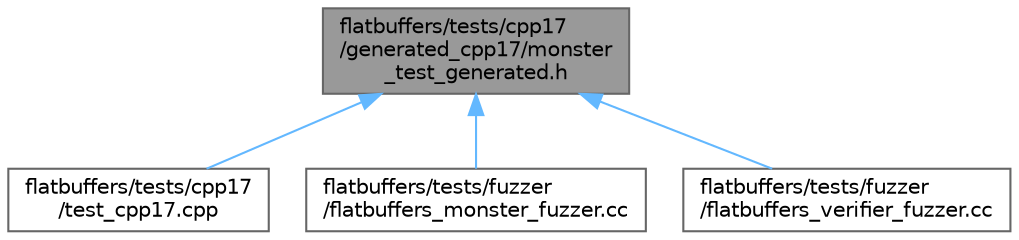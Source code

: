 digraph "flatbuffers/tests/cpp17/generated_cpp17/monster_test_generated.h"
{
 // LATEX_PDF_SIZE
  bgcolor="transparent";
  edge [fontname=Helvetica,fontsize=10,labelfontname=Helvetica,labelfontsize=10];
  node [fontname=Helvetica,fontsize=10,shape=box,height=0.2,width=0.4];
  Node1 [id="Node000001",label="flatbuffers/tests/cpp17\l/generated_cpp17/monster\l_test_generated.h",height=0.2,width=0.4,color="gray40", fillcolor="grey60", style="filled", fontcolor="black",tooltip=" "];
  Node1 -> Node2 [id="edge1_Node000001_Node000002",dir="back",color="steelblue1",style="solid",tooltip=" "];
  Node2 [id="Node000002",label="flatbuffers/tests/cpp17\l/test_cpp17.cpp",height=0.2,width=0.4,color="grey40", fillcolor="white", style="filled",URL="$test__cpp17_8cpp.html",tooltip=" "];
  Node1 -> Node3 [id="edge2_Node000001_Node000003",dir="back",color="steelblue1",style="solid",tooltip=" "];
  Node3 [id="Node000003",label="flatbuffers/tests/fuzzer\l/flatbuffers_monster_fuzzer.cc",height=0.2,width=0.4,color="grey40", fillcolor="white", style="filled",URL="$flatbuffers__monster__fuzzer_8cc.html",tooltip=" "];
  Node1 -> Node4 [id="edge3_Node000001_Node000004",dir="back",color="steelblue1",style="solid",tooltip=" "];
  Node4 [id="Node000004",label="flatbuffers/tests/fuzzer\l/flatbuffers_verifier_fuzzer.cc",height=0.2,width=0.4,color="grey40", fillcolor="white", style="filled",URL="$flatbuffers__verifier__fuzzer_8cc.html",tooltip=" "];
}
